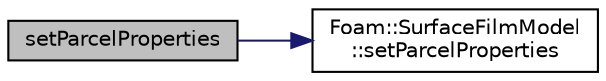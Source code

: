 digraph "setParcelProperties"
{
  bgcolor="transparent";
  edge [fontname="Helvetica",fontsize="10",labelfontname="Helvetica",labelfontsize="10"];
  node [fontname="Helvetica",fontsize="10",shape=record];
  rankdir="LR";
  Node1419 [label="setParcelProperties",height=0.2,width=0.4,color="black", fillcolor="grey75", style="filled", fontcolor="black"];
  Node1419 -> Node1420 [color="midnightblue",fontsize="10",style="solid",fontname="Helvetica"];
  Node1420 [label="Foam::SurfaceFilmModel\l::setParcelProperties",height=0.2,width=0.4,color="black",URL="$a24905.html#a0bc79dbcccd802b660f1ad38988ce964",tooltip="Set the individual parcel properties. "];
}
